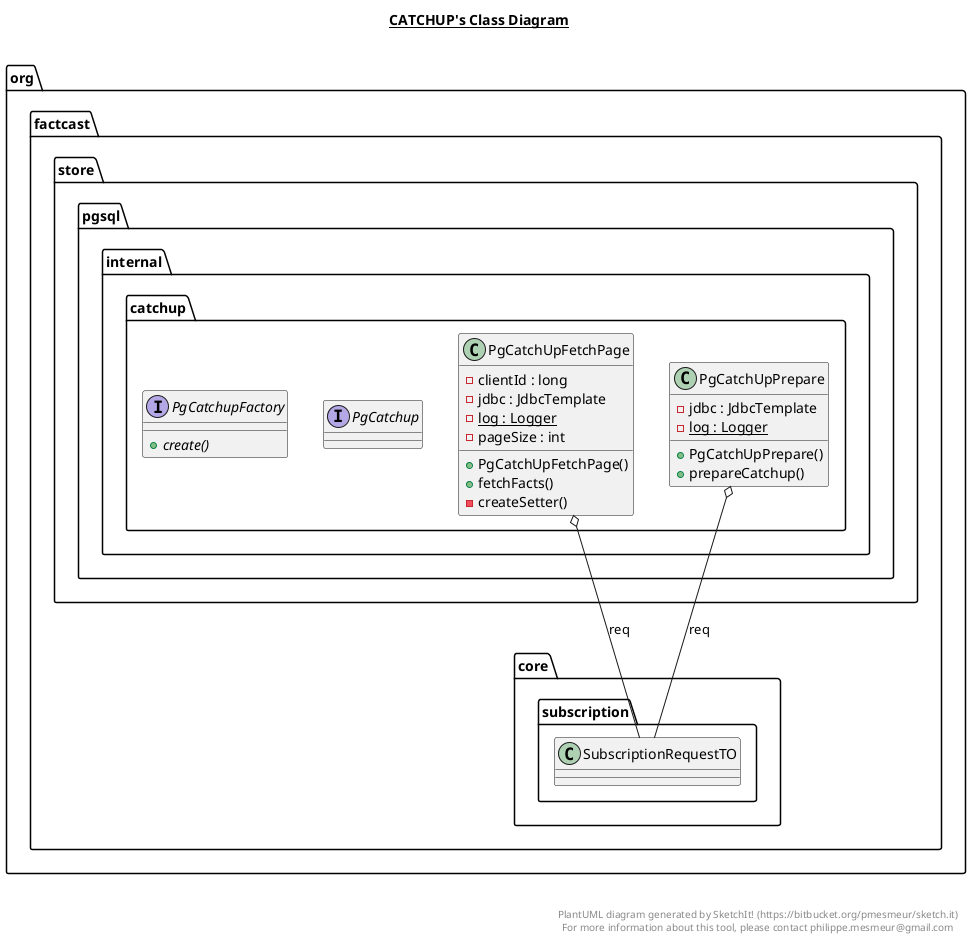 @startuml

title __CATCHUP's Class Diagram__\n

  namespace org.factcast.store.pgsql {
    namespace internal {
      namespace catchup {
        class org.factcast.store.pgsql.internal.catchup.PgCatchUpFetchPage {
            - clientId : long
            - jdbc : JdbcTemplate
            {static} - log : Logger
            - pageSize : int
            + PgCatchUpFetchPage()
            + fetchFacts()
            - createSetter()
        }
      }
    }
  }
  

  namespace org.factcast.store.pgsql {
    namespace internal {
      namespace catchup {
        class org.factcast.store.pgsql.internal.catchup.PgCatchUpPrepare {
            - jdbc : JdbcTemplate
            {static} - log : Logger
            + PgCatchUpPrepare()
            + prepareCatchup()
        }
      }
    }
  }
  

  namespace org.factcast.store.pgsql {
    namespace internal {
      namespace catchup {
        interface org.factcast.store.pgsql.internal.catchup.PgCatchup {
        }
      }
    }
  }
  

  namespace org.factcast.store.pgsql {
    namespace internal {
      namespace catchup {
        interface org.factcast.store.pgsql.internal.catchup.PgCatchupFactory {
            {abstract} + create()
        }
      }
    }
  }
  

  org.factcast.store.pgsql.internal.catchup.PgCatchUpFetchPage o-- org.factcast.core.subscription.SubscriptionRequestTO : req
  org.factcast.store.pgsql.internal.catchup.PgCatchUpPrepare o-- org.factcast.core.subscription.SubscriptionRequestTO : req


right footer


PlantUML diagram generated by SketchIt! (https://bitbucket.org/pmesmeur/sketch.it)
For more information about this tool, please contact philippe.mesmeur@gmail.com
endfooter

@enduml

